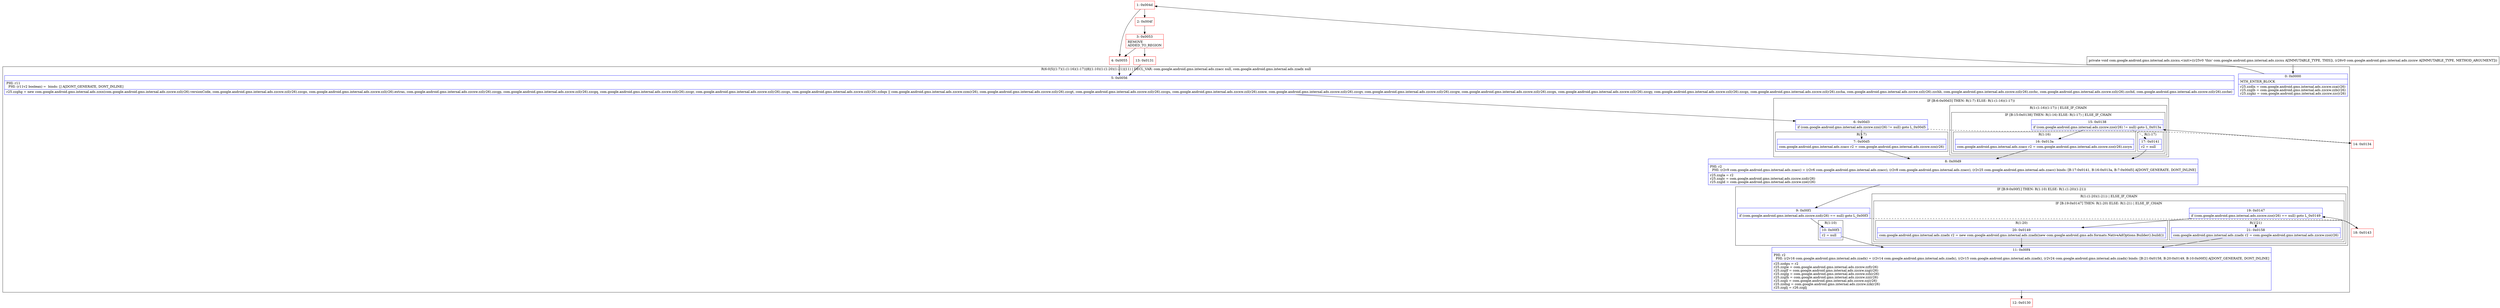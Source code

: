 digraph "CFG forcom.google.android.gms.internal.ads.zzcxu.\<init\>(Lcom\/google\/android\/gms\/internal\/ads\/zzcxw;)V" {
subgraph cluster_Region_1390661327 {
label = "R(6:0|5|(1:7)(1:(1:16)(1:17))|8|(1:10)(1:(1:20)(1:21))|11) | DECL_VAR: com.google.android.gms.internal.ads.zzacc null, com.google.android.gms.internal.ads.zzadx null\l";
node [shape=record,color=blue];
Node_0 [shape=record,label="{0\:\ 0x0000|MTH_ENTER_BLOCK\l|r25.zzdln = com.google.android.gms.internal.ads.zzcxw.zza(r26)\lr25.zzglb = com.google.android.gms.internal.ads.zzcxw.zzb(r26)\lr25.zzgkz = com.google.android.gms.internal.ads.zzcxw.zzc(r26)\l}"];
Node_5 [shape=record,label="{5\:\ 0x0056|PHI: r11 \l  PHI: (r11v2 boolean) =  binds: [] A[DONT_GENERATE, DONT_INLINE]\l|r25.zzghg = new com.google.android.gms.internal.ads.zzxx(com.google.android.gms.internal.ads.zzcxw.zzl(r26).versionCode, com.google.android.gms.internal.ads.zzcxw.zzl(r26).zzcgo, com.google.android.gms.internal.ads.zzcxw.zzl(r26).extras, com.google.android.gms.internal.ads.zzcxw.zzl(r26).zzcgp, com.google.android.gms.internal.ads.zzcxw.zzl(r26).zzcgq, com.google.android.gms.internal.ads.zzcxw.zzl(r26).zzcgr, com.google.android.gms.internal.ads.zzcxw.zzl(r26).zzcgs, com.google.android.gms.internal.ads.zzcxw.zzl(r26).zzbqn \|\| com.google.android.gms.internal.ads.zzcxw.zzm(r26), com.google.android.gms.internal.ads.zzcxw.zzl(r26).zzcgt, com.google.android.gms.internal.ads.zzcxw.zzl(r26).zzcgu, com.google.android.gms.internal.ads.zzcxw.zzl(r26).zzmw, com.google.android.gms.internal.ads.zzcxw.zzl(r26).zzcgv, com.google.android.gms.internal.ads.zzcxw.zzl(r26).zzcgw, com.google.android.gms.internal.ads.zzcxw.zzl(r26).zzcgx, com.google.android.gms.internal.ads.zzcxw.zzl(r26).zzcgy, com.google.android.gms.internal.ads.zzcxw.zzl(r26).zzcgz, com.google.android.gms.internal.ads.zzcxw.zzl(r26).zzcha, com.google.android.gms.internal.ads.zzcxw.zzl(r26).zzchb, com.google.android.gms.internal.ads.zzcxw.zzl(r26).zzchc, com.google.android.gms.internal.ads.zzcxw.zzl(r26).zzchd, com.google.android.gms.internal.ads.zzcxw.zzl(r26).zzche)\l}"];
subgraph cluster_IfRegion_25626445 {
label = "IF [B:6:0x00d3] THEN: R(1:7) ELSE: R(1:(1:16)(1:17))";
node [shape=record,color=blue];
Node_6 [shape=record,label="{6\:\ 0x00d3|if (com.google.android.gms.internal.ads.zzcxw.zzn(r26) != null) goto L_0x00d5\l}"];
subgraph cluster_Region_1459396069 {
label = "R(1:7)";
node [shape=record,color=blue];
Node_7 [shape=record,label="{7\:\ 0x00d5|com.google.android.gms.internal.ads.zzacc r2 = com.google.android.gms.internal.ads.zzcxw.zzn(r26)\l}"];
}
subgraph cluster_Region_1831443227 {
label = "R(1:(1:16)(1:17)) | ELSE_IF_CHAIN\l";
node [shape=record,color=blue];
subgraph cluster_IfRegion_2085988927 {
label = "IF [B:15:0x0138] THEN: R(1:16) ELSE: R(1:17) | ELSE_IF_CHAIN\l";
node [shape=record,color=blue];
Node_15 [shape=record,label="{15\:\ 0x0138|if (com.google.android.gms.internal.ads.zzcxw.zzo(r26) != null) goto L_0x013a\l}"];
subgraph cluster_Region_909172344 {
label = "R(1:16)";
node [shape=record,color=blue];
Node_16 [shape=record,label="{16\:\ 0x013a|com.google.android.gms.internal.ads.zzacc r2 = com.google.android.gms.internal.ads.zzcxw.zzo(r26).zzcyn\l}"];
}
subgraph cluster_Region_1667376606 {
label = "R(1:17)";
node [shape=record,color=blue];
Node_17 [shape=record,label="{17\:\ 0x0141|r2 = null\l}"];
}
}
}
}
Node_8 [shape=record,label="{8\:\ 0x00d9|PHI: r2 \l  PHI: (r2v9 com.google.android.gms.internal.ads.zzacc) = (r2v6 com.google.android.gms.internal.ads.zzacc), (r2v8 com.google.android.gms.internal.ads.zzacc), (r2v25 com.google.android.gms.internal.ads.zzacc) binds: [B:17:0x0141, B:16:0x013a, B:7:0x00d5] A[DONT_GENERATE, DONT_INLINE]\l|r25.zzgla = r2\lr25.zzglc = com.google.android.gms.internal.ads.zzcxw.zzd(r26)\lr25.zzgld = com.google.android.gms.internal.ads.zzcxw.zze(r26)\l}"];
subgraph cluster_IfRegion_814515916 {
label = "IF [B:9:0x00f1] THEN: R(1:10) ELSE: R(1:(1:20)(1:21))";
node [shape=record,color=blue];
Node_9 [shape=record,label="{9\:\ 0x00f1|if (com.google.android.gms.internal.ads.zzcxw.zzd(r26) == null) goto L_0x00f3\l}"];
subgraph cluster_Region_1712759850 {
label = "R(1:10)";
node [shape=record,color=blue];
Node_10 [shape=record,label="{10\:\ 0x00f3|r2 = null\l}"];
}
subgraph cluster_Region_151540479 {
label = "R(1:(1:20)(1:21)) | ELSE_IF_CHAIN\l";
node [shape=record,color=blue];
subgraph cluster_IfRegion_676913542 {
label = "IF [B:19:0x0147] THEN: R(1:20) ELSE: R(1:21) | ELSE_IF_CHAIN\l";
node [shape=record,color=blue];
Node_19 [shape=record,label="{19\:\ 0x0147|if (com.google.android.gms.internal.ads.zzcxw.zzo(r26) == null) goto L_0x0149\l}"];
subgraph cluster_Region_1457873808 {
label = "R(1:20)";
node [shape=record,color=blue];
Node_20 [shape=record,label="{20\:\ 0x0149|com.google.android.gms.internal.ads.zzadx r2 = new com.google.android.gms.internal.ads.zzadx(new com.google.android.gms.ads.formats.NativeAdOptions.Builder().build())\l}"];
}
subgraph cluster_Region_610008592 {
label = "R(1:21)";
node [shape=record,color=blue];
Node_21 [shape=record,label="{21\:\ 0x0158|com.google.android.gms.internal.ads.zzadx r2 = com.google.android.gms.internal.ads.zzcxw.zzo(r26)\l}"];
}
}
}
}
Node_11 [shape=record,label="{11\:\ 0x00f4|PHI: r2 \l  PHI: (r2v16 com.google.android.gms.internal.ads.zzadx) = (r2v14 com.google.android.gms.internal.ads.zzadx), (r2v15 com.google.android.gms.internal.ads.zzadx), (r2v24 com.google.android.gms.internal.ads.zzadx) binds: [B:21:0x0158, B:20:0x0149, B:10:0x00f3] A[DONT_GENERATE, DONT_INLINE]\l|r25.zzdgu = r2\lr25.zzgle = com.google.android.gms.internal.ads.zzcxw.zzf(r26)\lr25.zzglf = com.google.android.gms.internal.ads.zzcxw.zzg(r26)\lr25.zzglg = com.google.android.gms.internal.ads.zzcxw.zzh(r26)\lr25.zzglh = com.google.android.gms.internal.ads.zzcxw.zzi(r26)\lr25.zzgli = com.google.android.gms.internal.ads.zzcxw.zzj(r26)\lr25.zzdng = com.google.android.gms.internal.ads.zzcxw.zzk(r26)\lr25.zzglj = r26.zzglj\l}"];
}
Node_1 [shape=record,color=red,label="{1\:\ 0x004d}"];
Node_2 [shape=record,color=red,label="{2\:\ 0x004f}"];
Node_3 [shape=record,color=red,label="{3\:\ 0x0053|REMOVE\lADDED_TO_REGION\l}"];
Node_4 [shape=record,color=red,label="{4\:\ 0x0055}"];
Node_12 [shape=record,color=red,label="{12\:\ 0x0130}"];
Node_13 [shape=record,color=red,label="{13\:\ 0x0131}"];
Node_14 [shape=record,color=red,label="{14\:\ 0x0134}"];
Node_18 [shape=record,color=red,label="{18\:\ 0x0143}"];
MethodNode[shape=record,label="{private void com.google.android.gms.internal.ads.zzcxu.\<init\>((r25v0 'this' com.google.android.gms.internal.ads.zzcxu A[IMMUTABLE_TYPE, THIS]), (r26v0 com.google.android.gms.internal.ads.zzcxw A[IMMUTABLE_TYPE, METHOD_ARGUMENT])) }"];
MethodNode -> Node_0;
Node_0 -> Node_1;
Node_5 -> Node_6;
Node_6 -> Node_7;
Node_6 -> Node_14[style=dashed];
Node_7 -> Node_8;
Node_15 -> Node_16;
Node_15 -> Node_17[style=dashed];
Node_16 -> Node_8;
Node_17 -> Node_8;
Node_8 -> Node_9;
Node_9 -> Node_10;
Node_9 -> Node_18[style=dashed];
Node_10 -> Node_11;
Node_19 -> Node_20;
Node_19 -> Node_21[style=dashed];
Node_20 -> Node_11;
Node_21 -> Node_11;
Node_11 -> Node_12;
Node_1 -> Node_2;
Node_1 -> Node_4;
Node_2 -> Node_3;
Node_3 -> Node_4;
Node_3 -> Node_13;
Node_4 -> Node_5;
Node_13 -> Node_5;
Node_14 -> Node_15;
Node_18 -> Node_19;
}

